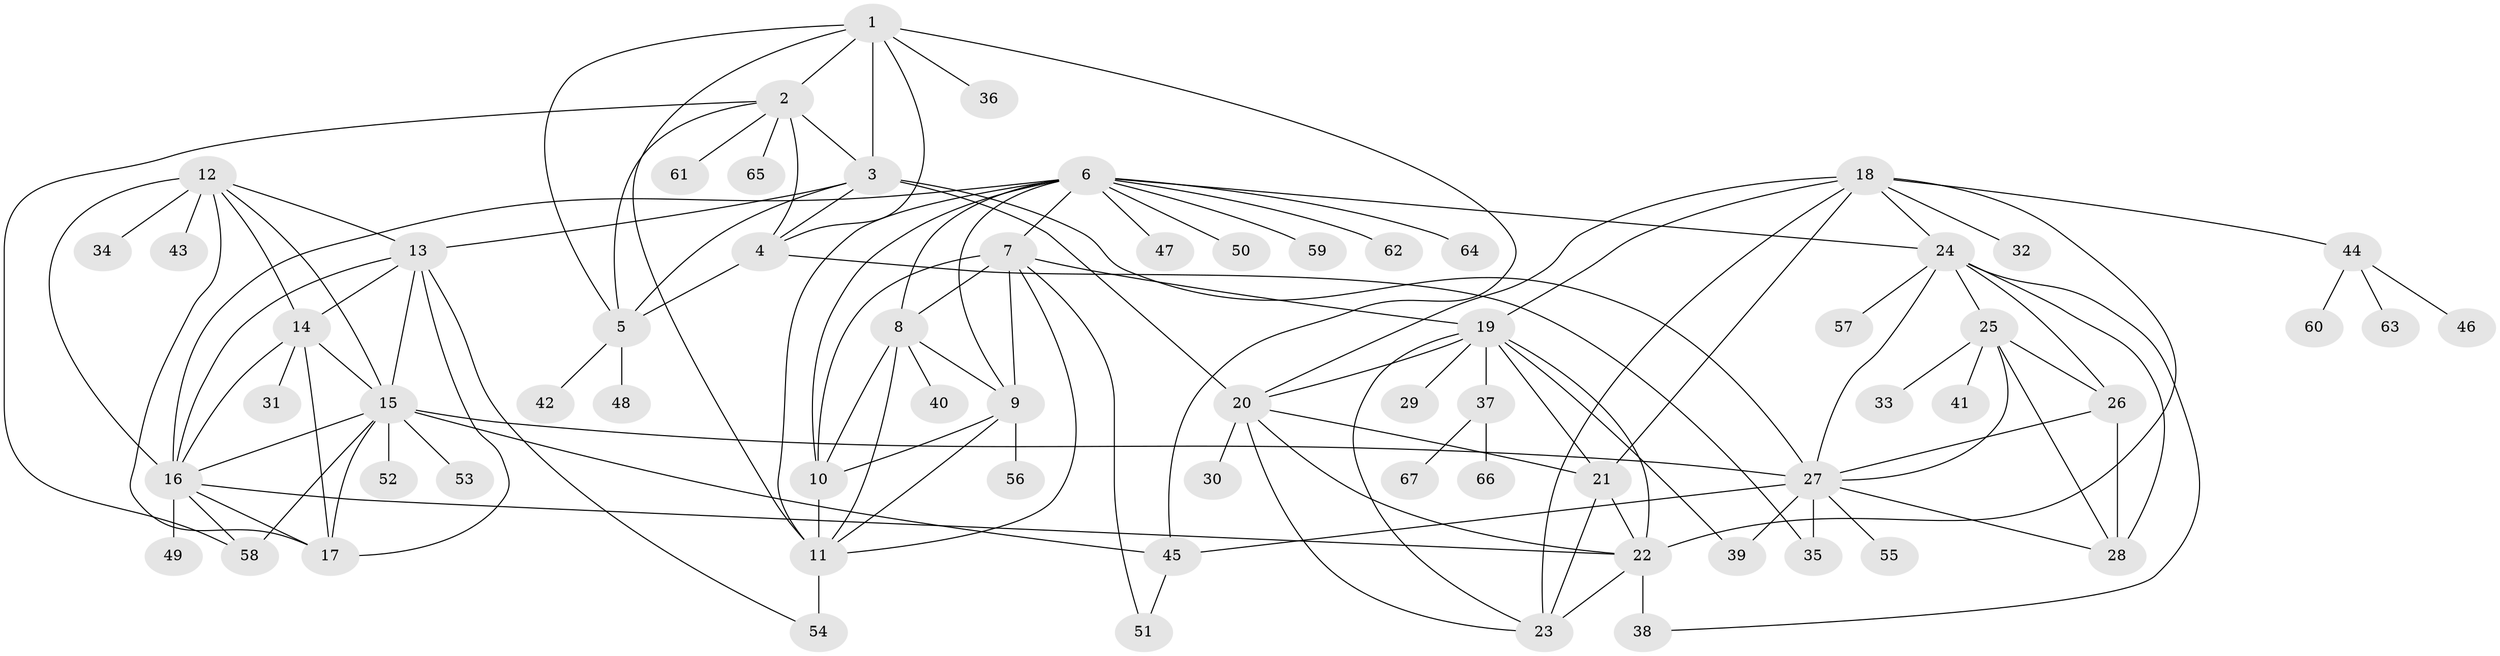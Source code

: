 // original degree distribution, {5: 0.029850746268656716, 8: 0.05223880597014925, 9: 0.05970149253731343, 11: 0.014925373134328358, 13: 0.014925373134328358, 6: 0.022388059701492536, 7: 0.014925373134328358, 12: 0.007462686567164179, 10: 0.007462686567164179, 14: 0.007462686567164179, 1: 0.6044776119402985, 2: 0.13432835820895522, 3: 0.007462686567164179, 4: 0.022388059701492536}
// Generated by graph-tools (version 1.1) at 2025/37/03/09/25 02:37:34]
// undirected, 67 vertices, 123 edges
graph export_dot {
graph [start="1"]
  node [color=gray90,style=filled];
  1;
  2;
  3;
  4;
  5;
  6;
  7;
  8;
  9;
  10;
  11;
  12;
  13;
  14;
  15;
  16;
  17;
  18;
  19;
  20;
  21;
  22;
  23;
  24;
  25;
  26;
  27;
  28;
  29;
  30;
  31;
  32;
  33;
  34;
  35;
  36;
  37;
  38;
  39;
  40;
  41;
  42;
  43;
  44;
  45;
  46;
  47;
  48;
  49;
  50;
  51;
  52;
  53;
  54;
  55;
  56;
  57;
  58;
  59;
  60;
  61;
  62;
  63;
  64;
  65;
  66;
  67;
  1 -- 2 [weight=2.0];
  1 -- 3 [weight=2.0];
  1 -- 4 [weight=3.0];
  1 -- 5 [weight=2.0];
  1 -- 11 [weight=1.0];
  1 -- 36 [weight=1.0];
  1 -- 45 [weight=1.0];
  2 -- 3 [weight=1.0];
  2 -- 4 [weight=1.0];
  2 -- 5 [weight=1.0];
  2 -- 58 [weight=1.0];
  2 -- 61 [weight=1.0];
  2 -- 65 [weight=1.0];
  3 -- 4 [weight=1.0];
  3 -- 5 [weight=1.0];
  3 -- 13 [weight=1.0];
  3 -- 20 [weight=1.0];
  3 -- 27 [weight=1.0];
  4 -- 5 [weight=1.0];
  4 -- 35 [weight=1.0];
  5 -- 42 [weight=1.0];
  5 -- 48 [weight=4.0];
  6 -- 7 [weight=1.0];
  6 -- 8 [weight=1.0];
  6 -- 9 [weight=1.0];
  6 -- 10 [weight=1.0];
  6 -- 11 [weight=1.0];
  6 -- 16 [weight=1.0];
  6 -- 24 [weight=1.0];
  6 -- 47 [weight=1.0];
  6 -- 50 [weight=1.0];
  6 -- 59 [weight=1.0];
  6 -- 62 [weight=1.0];
  6 -- 64 [weight=1.0];
  7 -- 8 [weight=1.0];
  7 -- 9 [weight=1.0];
  7 -- 10 [weight=2.0];
  7 -- 11 [weight=1.0];
  7 -- 19 [weight=1.0];
  7 -- 51 [weight=1.0];
  8 -- 9 [weight=1.0];
  8 -- 10 [weight=1.0];
  8 -- 11 [weight=1.0];
  8 -- 40 [weight=2.0];
  9 -- 10 [weight=1.0];
  9 -- 11 [weight=1.0];
  9 -- 56 [weight=2.0];
  10 -- 11 [weight=1.0];
  11 -- 54 [weight=2.0];
  12 -- 13 [weight=1.0];
  12 -- 14 [weight=1.0];
  12 -- 15 [weight=1.0];
  12 -- 16 [weight=1.0];
  12 -- 17 [weight=1.0];
  12 -- 34 [weight=1.0];
  12 -- 43 [weight=2.0];
  13 -- 14 [weight=1.0];
  13 -- 15 [weight=1.0];
  13 -- 16 [weight=1.0];
  13 -- 17 [weight=1.0];
  13 -- 54 [weight=1.0];
  14 -- 15 [weight=1.0];
  14 -- 16 [weight=1.0];
  14 -- 17 [weight=1.0];
  14 -- 31 [weight=2.0];
  15 -- 16 [weight=1.0];
  15 -- 17 [weight=4.0];
  15 -- 27 [weight=1.0];
  15 -- 45 [weight=1.0];
  15 -- 52 [weight=1.0];
  15 -- 53 [weight=1.0];
  15 -- 58 [weight=1.0];
  16 -- 17 [weight=1.0];
  16 -- 22 [weight=1.0];
  16 -- 49 [weight=3.0];
  16 -- 58 [weight=1.0];
  18 -- 19 [weight=1.0];
  18 -- 20 [weight=1.0];
  18 -- 21 [weight=1.0];
  18 -- 22 [weight=1.0];
  18 -- 23 [weight=1.0];
  18 -- 24 [weight=1.0];
  18 -- 32 [weight=1.0];
  18 -- 44 [weight=1.0];
  19 -- 20 [weight=1.0];
  19 -- 21 [weight=1.0];
  19 -- 22 [weight=1.0];
  19 -- 23 [weight=1.0];
  19 -- 29 [weight=4.0];
  19 -- 37 [weight=1.0];
  19 -- 39 [weight=1.0];
  20 -- 21 [weight=1.0];
  20 -- 22 [weight=1.0];
  20 -- 23 [weight=1.0];
  20 -- 30 [weight=4.0];
  21 -- 22 [weight=1.0];
  21 -- 23 [weight=1.0];
  22 -- 23 [weight=1.0];
  22 -- 38 [weight=2.0];
  24 -- 25 [weight=1.0];
  24 -- 26 [weight=2.0];
  24 -- 27 [weight=1.0];
  24 -- 28 [weight=1.0];
  24 -- 38 [weight=1.0];
  24 -- 57 [weight=1.0];
  25 -- 26 [weight=2.0];
  25 -- 27 [weight=1.0];
  25 -- 28 [weight=1.0];
  25 -- 33 [weight=2.0];
  25 -- 41 [weight=1.0];
  26 -- 27 [weight=2.0];
  26 -- 28 [weight=3.0];
  27 -- 28 [weight=1.0];
  27 -- 35 [weight=1.0];
  27 -- 39 [weight=3.0];
  27 -- 45 [weight=1.0];
  27 -- 55 [weight=1.0];
  37 -- 66 [weight=1.0];
  37 -- 67 [weight=1.0];
  44 -- 46 [weight=1.0];
  44 -- 60 [weight=1.0];
  44 -- 63 [weight=1.0];
  45 -- 51 [weight=1.0];
}
